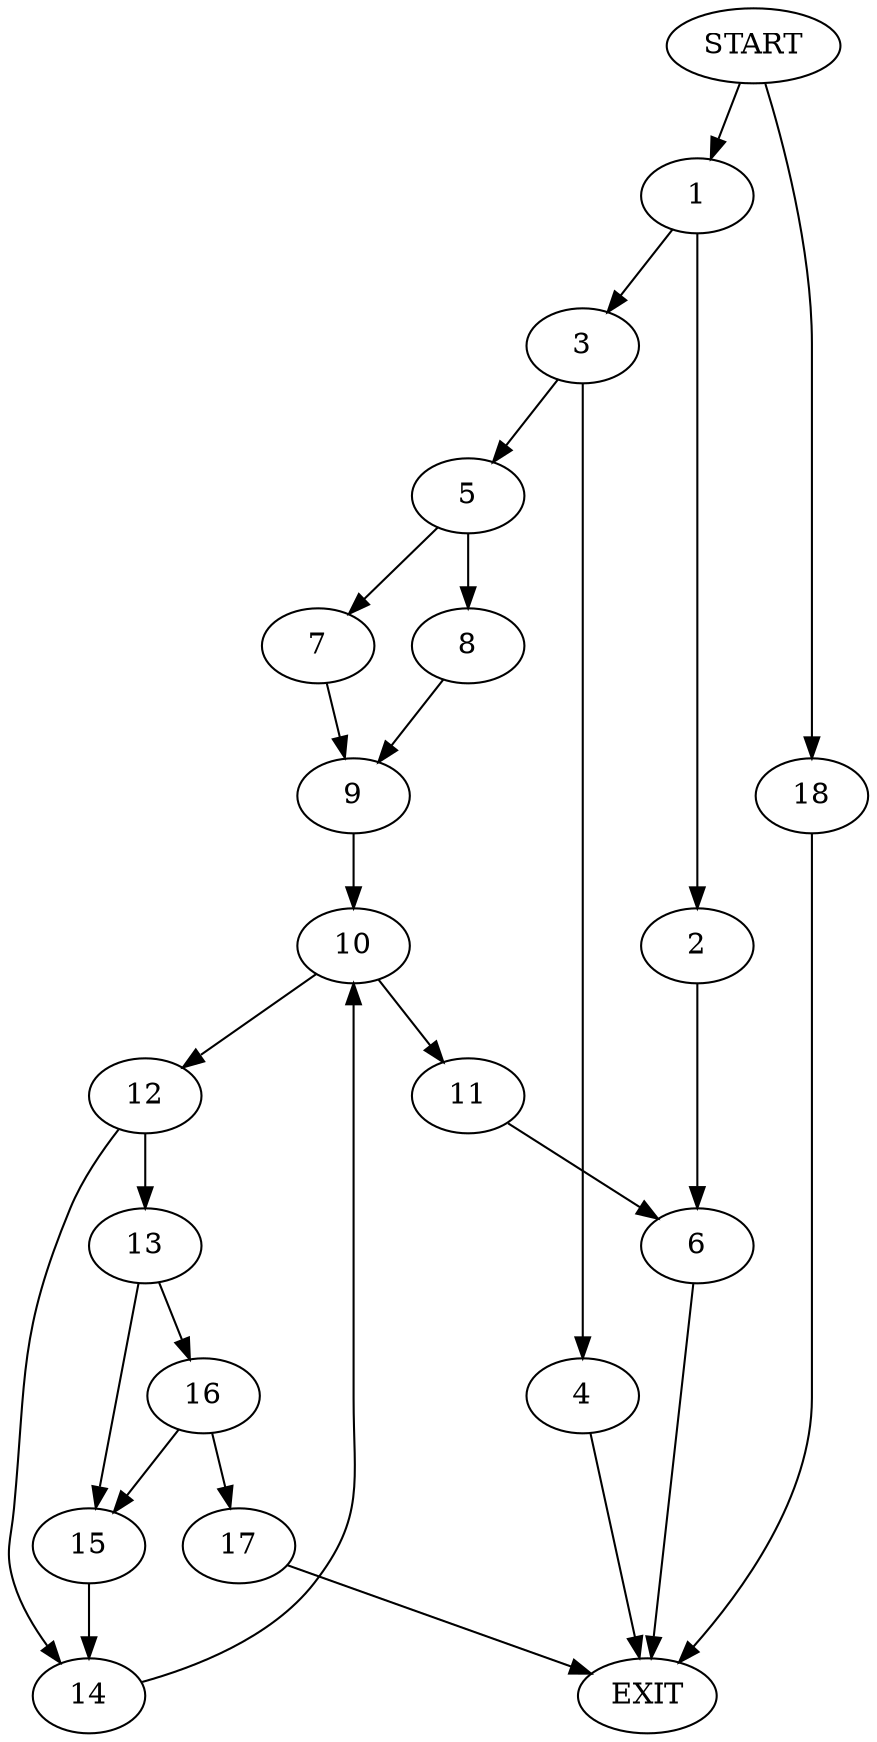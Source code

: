 digraph {
0 [label="START"]
19 [label="EXIT"]
0 -> 1
1 -> 2
1 -> 3
3 -> 4
3 -> 5
2 -> 6
5 -> 7
5 -> 8
4 -> 19
8 -> 9
7 -> 9
9 -> 10
10 -> 11
10 -> 12
11 -> 6
12 -> 13
12 -> 14
13 -> 15
13 -> 16
14 -> 10
16 -> 17
16 -> 15
15 -> 14
17 -> 19
6 -> 19
0 -> 18
18 -> 19
}
